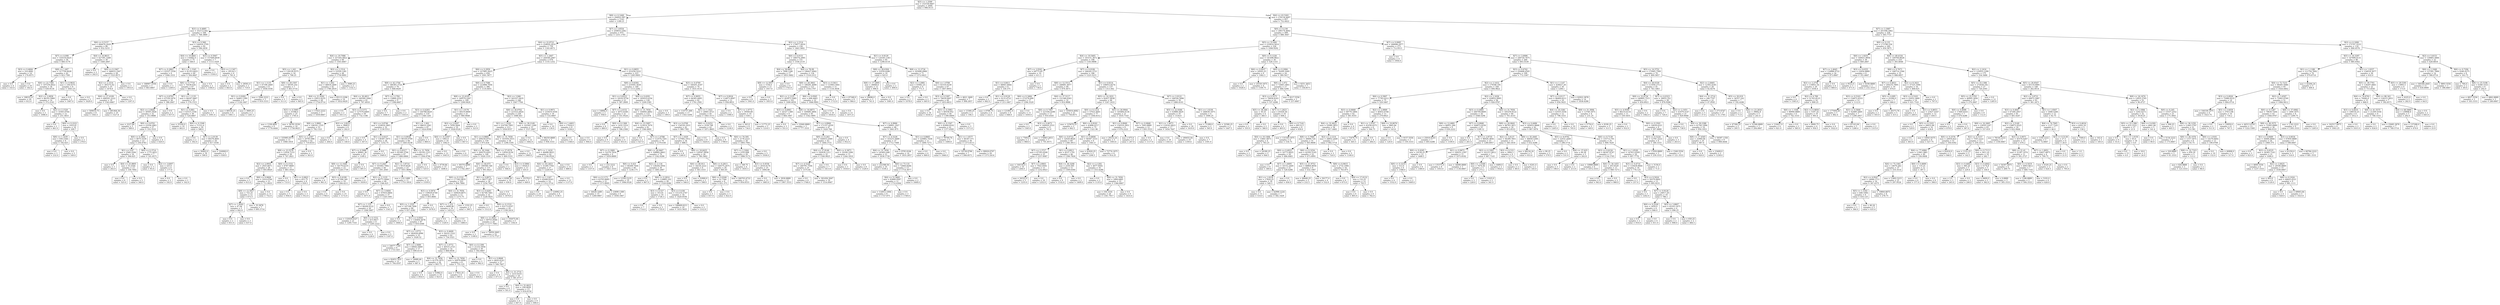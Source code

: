 digraph Tree {
node [shape=box] ;
0 [label="X[5] <= 1.2599\nmse = 332539.9467\nsamples = 2000\nvalue = 996.9115"] ;
1 [label="X[8] <= 4.1448\nmse = 294922.997\nsamples = 1143\nvalue = 1180.21"] ;
0 -> 1 [labeldistance=2.5, labelangle=45, headlabel="True"] ;
2 [label="X[3] <= 0.4885\nmse = 352112.642\nsamples = 168\nvalue = 768.3869"] ;
1 -> 2 ;
3 [label="X[6] <= 0.5157\nmse = 494476.2029\nsamples = 86\nvalue = 932.5233"] ;
2 -> 3 ;
4 [label="X[7] <= 4.008\nmse = 318318.6425\nsamples = 56\nvalue = 660.5179"] ;
3 -> 4 ;
5 [label="X[3] <= 0.4604\nmse = 310.4082\nsamples = 14\nvalue = 170.8571"] ;
4 -> 5 ;
6 [label="mse = 0.0\nsamples = 4\nvalue = 143.0"] ;
5 -> 6 ;
7 [label="mse = 0.0\nsamples = 10\nvalue = 182.0"] ;
5 -> 7 ;
8 [label="X[8] <= 1.407\nmse = 317758.0028\nsamples = 42\nvalue = 823.7381"] ;
4 -> 8 ;
9 [label="X[4] <= 22.7385\nmse = 197239.4922\nsamples = 34\nvalue = 630.9118"] ;
8 -> 9 ;
10 [label="mse = 188331.6\nsamples = 20\nvalue = 812.0"] ;
9 -> 10 ;
11 [label="X[2] <= 2.0858\nmse = 96193.5969\nsamples = 14\nvalue = 372.2143"] ;
9 -> 11 ;
12 [label="mse = 0.0\nsamples = 2\nvalue = 1096.0"] ;
11 -> 12 ;
13 [label="X[2] <= 2.1529\nmse = 10363.0764\nsamples = 12\nvalue = 251.5833"] ;
11 -> 13 ;
14 [label="mse = 0.0\nsamples = 2\nvalue = 461.0"] ;
13 -> 14 ;
15 [label="X[0] <= 0.2222\nmse = 1910.41\nsamples = 10\nvalue = 209.7"] ;
13 -> 15 ;
16 [label="X[8] <= 1.1439\nmse = 930.2344\nsamples = 8\nvalue = 192.625"] ;
15 -> 16 ;
17 [label="mse = 0.0\nsamples = 3\nvalue = 232.0"] ;
16 -> 17 ;
18 [label="mse = 0.0\nsamples = 5\nvalue = 169.0"] ;
16 -> 18 ;
19 [label="mse = 0.0\nsamples = 2\nvalue = 278.0"] ;
15 -> 19 ;
20 [label="X[1] <= 0.9835\nmse = 338.4375\nsamples = 8\nvalue = 1643.25"] ;
8 -> 20 ;
21 [label="mse = 0.0\nsamples = 3\nvalue = 1667.0"] ;
20 -> 21 ;
22 [label="mse = 0.0\nsamples = 5\nvalue = 1629.0"] ;
20 -> 22 ;
23 [label="X[4] <= 16.8615\nmse = 427391.3289\nsamples = 30\nvalue = 1440.2667"] ;
3 -> 23 ;
24 [label="mse = 0.0\nsamples = 2\nvalue = 242.0"] ;
23 -> 24 ;
25 [label="X[0] <= 0.1947\nmse = 348033.3367\nsamples = 28\nvalue = 1525.8571"] ;
23 -> 25 ;
26 [label="X[2] <= 2.1514\nmse = 365275.92\nsamples = 25\nvalue = 1474.6"] ;
25 -> 26 ;
27 [label="X[4] <= 27.4109\nmse = 490291.2222\nsamples = 18\nvalue = 1543.6667"] ;
26 -> 27 ;
28 [label="mse = 500616.75\nsamples = 8\nvalue = 1563.5"] ;
27 -> 28 ;
29 [label="mse = 481464.36\nsamples = 10\nvalue = 1527.8"] ;
27 -> 29 ;
30 [label="mse = 0.0\nsamples = 7\nvalue = 1297.0"] ;
26 -> 30 ;
31 [label="mse = 0.0\nsamples = 3\nvalue = 1953.0"] ;
25 -> 31 ;
32 [label="X[3] <= 0.568\nmse = 144916.3795\nsamples = 82\nvalue = 596.2439"] ;
2 -> 32 ;
33 [label="X[4] <= 19.8841\nmse = 116482.0\nsamples = 75\nvalue = 548.0"] ;
32 -> 33 ;
34 [label="X[7] <= 0.2863\nmse = 135527.5556\nsamples = 6\nvalue = 1046.3333"] ;
33 -> 34 ;
35 [label="mse = 188907.5556\nsamples = 3\nvalue = 843.6667"] ;
34 -> 35 ;
36 [label="mse = 0.0\nsamples = 3\nvalue = 1249.0"] ;
34 -> 36 ;
37 [label="X[1] <= 1.1545\nmse = 91353.6425\nsamples = 69\nvalue = 504.6667"] ;
33 -> 37 ;
38 [label="X[6] <= 0.7718\nmse = 74438.634\nsamples = 67\nvalue = 480.806"] ;
37 -> 38 ;
39 [label="X[7] <= 4.8761\nmse = 47530.5476\nsamples = 34\nvalue = 388.2647"] ;
38 -> 39 ;
40 [label="X[2] <= 2.0644\nmse = 30505.5928\nsamples = 32\nvalue = 353.9688"] ;
39 -> 40 ;
41 [label="mse = 2227.84\nsamples = 5\nvalue = 589.6"] ;
40 -> 41 ;
42 [label="X[0] <= 0.6701\nmse = 23556.2963\nsamples = 27\nvalue = 310.3333"] ;
40 -> 42 ;
43 [label="X[0] <= 0.1902\nmse = 8075.5539\nsamples = 23\nvalue = 256.4783"] ;
42 -> 43 ;
44 [label="X[1] <= 0.87\nmse = 2569.3594\nsamples = 16\nvalue = 306.625"] ;
43 -> 44 ;
45 [label="mse = 0.0\nsamples = 3\nvalue = 202.0"] ;
44 -> 45 ;
46 [label="X[4] <= 25.9805\nmse = 53.2544\nsamples = 13\nvalue = 330.7692"] ;
44 -> 46 ;
47 [label="mse = 0.0\nsamples = 8\nvalue = 325.0"] ;
46 -> 47 ;
48 [label="mse = 0.0\nsamples = 5\nvalue = 340.0"] ;
46 -> 48 ;
49 [label="X[0] <= 0.3714\nmse = 1775.2653\nsamples = 7\nvalue = 141.8571"] ;
43 -> 49 ;
50 [label="mse = 0.0\nsamples = 3\nvalue = 95.0"] ;
49 -> 50 ;
51 [label="X[2] <= 3.6497\nmse = 225.0\nsamples = 4\nvalue = 177.0"] ;
49 -> 51 ;
52 [label="mse = 0.0\nsamples = 2\nvalue = 192.0"] ;
51 -> 52 ;
53 [label="mse = 0.0\nsamples = 2\nvalue = 162.0"] ;
51 -> 53 ;
54 [label="mse = 0.0\nsamples = 4\nvalue = 620.0"] ;
42 -> 54 ;
55 [label="mse = 0.0\nsamples = 2\nvalue = 937.0"] ;
39 -> 55 ;
56 [label="X[1] <= 1.1135\nmse = 84247.9467\nsamples = 33\nvalue = 576.1515"] ;
38 -> 56 ;
57 [label="X[1] <= 0.883\nmse = 63515.1556\nsamples = 30\nvalue = 524.6667"] ;
56 -> 57 ;
58 [label="mse = 25350.0\nsamples = 10\nvalue = 402.0"] ;
57 -> 58 ;
59 [label="X[0] <= 0.1508\nmse = 71312.4\nsamples = 20\nvalue = 586.0"] ;
57 -> 59 ;
60 [label="mse = 0.0\nsamples = 2\nvalue = 302.0"] ;
59 -> 60 ;
61 [label="X[7] <= 2.0139\nmse = 69278.4691\nsamples = 18\nvalue = 617.5556"] ;
59 -> 61 ;
62 [label="mse = 30492.0\nsamples = 16\nvalue = 590.0"] ;
61 -> 62 ;
63 [label="mse = 324900.0\nsamples = 2\nvalue = 838.0"] ;
61 -> 63 ;
64 [label="mse = 0.0\nsamples = 3\nvalue = 1091.0"] ;
56 -> 64 ;
65 [label="mse = 0.0\nsamples = 2\nvalue = 1304.0"] ;
37 -> 65 ;
66 [label="X[3] <= 0.5947\nmse = 157448.6939\nsamples = 7\nvalue = 1113.1429"] ;
32 -> 66 ;
67 [label="mse = 0.0\nsamples = 3\nvalue = 1556.0"] ;
66 -> 67 ;
68 [label="X[2] <= 2.1347\nmse = 18124.5\nsamples = 4\nvalue = 781.0"] ;
66 -> 68 ;
69 [label="mse = 0.0\nsamples = 2\nvalue = 843.0"] ;
68 -> 69 ;
70 [label="mse = 28561.0\nsamples = 2\nvalue = 719.0"] ;
68 -> 70 ;
71 [label="X[7] <= 3.8554\nmse = 250810.3382\nsamples = 975\nvalue = 1251.1703"] ;
1 -> 71 ;
72 [label="X[4] <= 22.8722\nmse = 254620.2414\nsamples = 739\nvalue = 1183.4073"] ;
71 -> 72 ;
73 [label="X[4] <= 19.7086\nmse = 257202.6822\nsamples = 60\nvalue = 1503.4667"] ;
72 -> 73 ;
74 [label="X[5] <= 1.243\nmse = 139126.9375\nsamples = 16\nvalue = 798.25"] ;
73 -> 74 ;
75 [label="X[1] <= 1.1135\nmse = 47196.2469\nsamples = 9\nvalue = 1058.5556"] ;
74 -> 75 ;
76 [label="X[1] <= 0.9282\nmse = 54465.1389\nsamples = 6\nvalue = 1128.1667"] ;
75 -> 76 ;
77 [label="mse = 66534.25\nsamples = 4\nvalue = 1061.5"] ;
76 -> 77 ;
78 [label="mse = 3660.25\nsamples = 2\nvalue = 1261.5"] ;
76 -> 78 ;
79 [label="mse = 3584.2222\nsamples = 3\nvalue = 919.3333"] ;
75 -> 79 ;
80 [label="X[8] <= 29.1507\nmse = 58195.102\nsamples = 7\nvalue = 463.5714"] ;
74 -> 80 ;
81 [label="mse = 0.0\nsamples = 5\nvalue = 311.0"] ;
80 -> 81 ;
82 [label="mse = 0.0\nsamples = 2\nvalue = 845.0"] ;
80 -> 82 ;
83 [label="X[2] <= 2.1514\nmse = 53529.1281\nsamples = 44\nvalue = 1759.9091"] ;
73 -> 83 ;
84 [label="X[1] <= 1.002\nmse = 46818.2409\nsamples = 42\nvalue = 1780.2619"] ;
83 -> 84 ;
85 [label="X[4] <= 21.0592\nmse = 25612.9235\nsamples = 28\nvalue = 1754.0714"] ;
84 -> 85 ;
86 [label="X[3] <= 0.5985\nmse = 25398.0\nsamples = 25\nvalue = 1765.4"] ;
85 -> 86 ;
87 [label="mse = 1338.4691\nsamples = 9\nvalue = 1778.4444"] ;
86 -> 87 ;
88 [label="mse = 38781.9336\nsamples = 16\nvalue = 1758.0625"] ;
86 -> 88 ;
89 [label="mse = 17422.2222\nsamples = 3\nvalue = 1659.6667"] ;
85 -> 89 ;
90 [label="mse = 85113.2296\nsamples = 14\nvalue = 1832.6429"] ;
84 -> 90 ;
91 [label="mse = 3080.25\nsamples = 2\nvalue = 1332.5"] ;
83 -> 91 ;
92 [label="X[5] <= 1.2467\nmse = 244540.2067\nsamples = 679\nvalue = 1155.1252"] ;
72 -> 92 ;
93 [label="X[6] <= 0.2959\nmse = 227985.5625\nsamples = 456\nvalue = 1091.5877"] ;
92 -> 93 ;
94 [label="X[8] <= 42.1704\nmse = 186365.3724\nsamples = 70\nvalue = 848.6429"] ;
93 -> 94 ;
95 [label="X[4] <= 30.4811\nmse = 160300.1844\nsamples = 61\nvalue = 767.4918"] ;
94 -> 95 ;
96 [label="mse = 0.0\nsamples = 2\nvalue = 1811.0"] ;
95 -> 96 ;
97 [label="X[3] <= 0.5372\nmse = 127570.6469\nsamples = 59\nvalue = 732.1186"] ;
95 -> 97 ;
98 [label="X[8] <= 5.9882\nmse = 106161.1335\nsamples = 53\nvalue = 792.1321"] ;
97 -> 98 ;
99 [label="mse = 335985.0579\nsamples = 11\nvalue = 1068.1818"] ;
98 -> 99 ;
100 [label="X[5] <= 1.2307\nmse = 20783.996\nsamples = 42\nvalue = 719.8333"] ;
98 -> 100 ;
101 [label="X[8] <= 23.5578\nmse = 11834.7153\nsamples = 39\nvalue = 747.2821"] ;
100 -> 101 ;
102 [label="X[2] <= 2.0955\nmse = 2925.6671\nsamples = 28\nvalue = 693.8929"] ;
101 -> 102 ;
103 [label="mse = 0.0\nsamples = 5\nvalue = 615.0"] ;
102 -> 103 ;
104 [label="X[6] <= 0.0604\nmse = 1914.4764\nsamples = 23\nvalue = 711.0435"] ;
102 -> 104 ;
105 [label="X[8] <= 12.5057\nmse = 722.25\nsamples = 12\nvalue = 673.5"] ;
104 -> 105 ;
106 [label="X[7] <= 1.8502\nmse = 47.04\nsamples = 5\nvalue = 642.6"] ;
105 -> 106 ;
107 [label="mse = 0.0\nsamples = 2\nvalue = 651.0"] ;
106 -> 107 ;
108 [label="mse = 0.0\nsamples = 3\nvalue = 637.0"] ;
106 -> 108 ;
109 [label="mse = 35.3878\nsamples = 7\nvalue = 695.5714"] ;
105 -> 109 ;
110 [label="mse = 0.0\nsamples = 11\nvalue = 752.0"] ;
104 -> 110 ;
111 [label="X[0] <= 0.1532\nmse = 8787.9669\nsamples = 11\nvalue = 883.1818"] ;
101 -> 111 ;
112 [label="mse = 0.0\nsamples = 3\nvalue = 733.0"] ;
111 -> 112 ;
113 [label="X[1] <= 0.8821\nmse = 453.75\nsamples = 8\nvalue = 939.5"] ;
111 -> 113 ;
114 [label="mse = 0.0\nsamples = 5\nvalue = 956.0"] ;
113 -> 114 ;
115 [label="mse = 0.0\nsamples = 3\nvalue = 912.0"] ;
113 -> 115 ;
116 [label="mse = 0.0\nsamples = 3\nvalue = 363.0"] ;
100 -> 116 ;
117 [label="X[2] <= 2.8223\nmse = 3848.0\nsamples = 6\nvalue = 202.0"] ;
97 -> 117 ;
118 [label="mse = 8.0\nsamples = 3\nvalue = 264.0"] ;
117 -> 118 ;
119 [label="mse = 0.0\nsamples = 3\nvalue = 140.0"] ;
117 -> 119 ;
120 [label="X[7] <= 3.1782\nmse = 15868.2222\nsamples = 9\nvalue = 1398.6667"] ;
94 -> 120 ;
121 [label="mse = 0.0\nsamples = 7\nvalue = 1466.0"] ;
120 -> 121 ;
122 [label="mse = 0.0\nsamples = 2\nvalue = 1163.0"] ;
120 -> 122 ;
123 [label="X[6] <= 0.7586\nmse = 222888.7056\nsamples = 386\nvalue = 1135.6451"] ;
93 -> 123 ;
124 [label="X[8] <= 23.4105\nmse = 149570.2267\nsamples = 140\nvalue = 1290.0429"] ;
123 -> 124 ;
125 [label="X[3] <= 0.4283\nmse = 144788.0429\nsamples = 119\nvalue = 1348.1261"] ;
124 -> 125 ;
126 [label="X[1] <= 0.8746\nmse = 210818.1865\nsamples = 32\nvalue = 1139.5312"] ;
125 -> 126 ;
127 [label="mse = 0.0\nsamples = 4\nvalue = 347.0"] ;
126 -> 127 ;
128 [label="X[1] <= 0.9327\nmse = 138387.1875\nsamples = 28\nvalue = 1252.75"] ;
126 -> 128 ;
129 [label="X[7] <= 0.5986\nmse = 89841.36\nsamples = 25\nvalue = 1169.2"] ;
128 -> 129 ;
130 [label="X[8] <= 13.1649\nmse = 54179.6219\nsamples = 23\nvalue = 1228.1739"] ;
129 -> 130 ;
131 [label="mse = 0.0\nsamples = 4\nvalue = 961.0"] ;
130 -> 131 ;
132 [label="X[3] <= 0.4199\nmse = 47394.349\nsamples = 19\nvalue = 1284.4211"] ;
130 -> 132 ;
133 [label="mse = 0.0\nsamples = 4\nvalue = 1706.0"] ;
132 -> 133 ;
134 [label="mse = 0.0\nsamples = 15\nvalue = 1172.0"] ;
132 -> 134 ;
135 [label="mse = 0.0\nsamples = 2\nvalue = 491.0"] ;
129 -> 135 ;
136 [label="mse = 0.0\nsamples = 3\nvalue = 1949.0"] ;
128 -> 136 ;
137 [label="X[1] <= 1.002\nmse = 98610.1041\nsamples = 87\nvalue = 1424.8506"] ;
125 -> 137 ;
138 [label="X[1] <= 0.8936\nmse = 90330.0709\nsamples = 84\nvalue = 1445.0238"] ;
137 -> 138 ;
139 [label="X[1] <= 0.8317\nmse = 85349.3794\nsamples = 67\nvalue = 1480.6866"] ;
138 -> 139 ;
140 [label="X[7] <= 0.2447\nmse = 101662.7082\nsamples = 44\nvalue = 1391.2045"] ;
139 -> 140 ;
141 [label="mse = 0.0\nsamples = 4\nvalue = 1839.0"] ;
140 -> 141 ;
142 [label="X[2] <= 2.1235\nmse = 89771.6944\nsamples = 40\nvalue = 1346.425"] ;
140 -> 142 ;
143 [label="mse = 0.0\nsamples = 3\nvalue = 1671.0"] ;
142 -> 143 ;
144 [label="X[7] <= 3.0404\nmse = 87816.0964\nsamples = 37\nvalue = 1320.1081"] ;
142 -> 144 ;
145 [label="X[7] <= 1.155\nmse = 94264.9122\nsamples = 30\nvalue = 1268.5667"] ;
144 -> 145 ;
146 [label="mse = 132029.6327\nsamples = 21\nvalue = 1295.7143"] ;
145 -> 146 ;
147 [label="X[0] <= 0.1532\nmse = 415.0617\nsamples = 9\nvalue = 1205.2222"] ;
145 -> 147 ;
148 [label="mse = 0.0\nsamples = 4\nvalue = 1228.0"] ;
147 -> 148 ;
149 [label="mse = 0.0\nsamples = 5\nvalue = 1187.0"] ;
147 -> 149 ;
150 [label="mse = 0.0\nsamples = 7\nvalue = 1541.0"] ;
144 -> 150 ;
151 [label="X[2] <= 3.8714\nmse = 9519.8526\nsamples = 23\nvalue = 1651.8696"] ;
139 -> 151 ;
152 [label="mse = 232.1488\nsamples = 11\nvalue = 1753.1818"] ;
151 -> 152 ;
153 [label="mse = 0.0\nsamples = 12\nvalue = 1559.0"] ;
151 -> 153 ;
154 [label="X[4] <= 31.7656\nmse = 85192.1315\nsamples = 17\nvalue = 1304.4706"] ;
138 -> 154 ;
155 [label="mse = 0.0\nsamples = 2\nvalue = 525.0"] ;
154 -> 155 ;
156 [label="mse = 4739.84\nsamples = 15\nvalue = 1408.4"] ;
154 -> 156 ;
157 [label="mse = 0.0\nsamples = 3\nvalue = 860.0"] ;
137 -> 157 ;
158 [label="X[1] <= 1.0176\nmse = 49219.9909\nsamples = 21\nvalue = 960.9048"] ;
124 -> 158 ;
159 [label="X[2] <= 2.4297\nmse = 7058.2604\nsamples = 19\nvalue = 1028.0526"] ;
158 -> 159 ;
160 [label="X[4] <= 31.6307\nmse = 1083.0\nsamples = 16\nvalue = 1062.0"] ;
159 -> 160 ;
161 [label="mse = 0.0\nsamples = 12\nvalue = 1043.0"] ;
160 -> 161 ;
162 [label="mse = 0.0\nsamples = 4\nvalue = 1119.0"] ;
160 -> 162 ;
163 [label="mse = 0.0\nsamples = 3\nvalue = 847.0"] ;
159 -> 163 ;
164 [label="mse = 0.0\nsamples = 2\nvalue = 323.0"] ;
158 -> 164 ;
165 [label="X[2] <= 3.946\nmse = 243327.0435\nsamples = 246\nvalue = 1047.7764"] ;
123 -> 165 ;
166 [label="X[8] <= 30.9762\nmse = 223323.4924\nsamples = 228\nvalue = 1088.443"] ;
165 -> 166 ;
167 [label="X[1] <= 1.1034\nmse = 216749.7993\nsamples = 213\nvalue = 1056.8357"] ;
166 -> 167 ;
168 [label="X[1] <= 0.9885\nmse = 209230.9752\nsamples = 159\nvalue = 975.434"] ;
167 -> 168 ;
169 [label="X[4] <= 30.1044\nmse = 200270.4201\nsamples = 144\nvalue = 1028.1319"] ;
168 -> 169 ;
170 [label="mse = 49374.4898\nsamples = 7\nvalue = 1742.2857"] ;
169 -> 170 ;
171 [label="X[4] <= 64.875\nmse = 180589.748\nsamples = 137\nvalue = 991.6423"] ;
169 -> 171 ;
172 [label="X[0] <= 0.1532\nmse = 177362.9835\nsamples = 103\nvalue = 904.7864"] ;
171 -> 172 ;
173 [label="X[3] <= 0.5874\nmse = 159029.6749\nsamples = 91\nvalue = 855.8681"] ;
172 -> 173 ;
174 [label="X[5] <= 1.1555\nmse = 147148.7406\nsamples = 89\nvalue = 837.4382"] ;
173 -> 174 ;
175 [label="mse = 0.0\nsamples = 2\nvalue = 1664.0"] ;
174 -> 175 ;
176 [label="X[1] <= 0.8501\nmse = 134464.5678\nsamples = 87\nvalue = 818.4368"] ;
174 -> 176 ;
177 [label="X[7] <= 1.0772\nmse = 282628.0096\nsamples = 25\nvalue = 1026.52"] ;
176 -> 177 ;
178 [label="mse = 24677.7344\nsamples = 8\nvalue = 1721.625"] ;
177 -> 178 ;
179 [label="X[7] <= 2.5689\nmse = 69642.0069\nsamples = 17\nvalue = 699.4118"] ;
177 -> 179 ;
180 [label="mse = 92453.7431\nsamples = 12\nvalue = 704.4167"] ;
179 -> 180 ;
181 [label="mse = 14689.44\nsamples = 5\nvalue = 687.4"] ;
179 -> 181 ;
182 [label="X[3] <= 0.4609\nmse = 50222.1522\nsamples = 62\nvalue = 734.5323"] ;
176 -> 182 ;
183 [label="X[7] <= 1.0772\nmse = 40533.2725\nsamples = 32\nvalue = 868.0938"] ;
182 -> 183 ;
184 [label="X[4] <= 31.7656\nmse = 41379.1875\nsamples = 24\nvalue = 905.75"] ;
183 -> 184 ;
185 [label="mse = 0.0\nsamples = 6\nvalue = 854.0"] ;
184 -> 185 ;
186 [label="mse = 53982.0\nsamples = 18\nvalue = 923.0"] ;
184 -> 186 ;
187 [label="X[4] <= 31.7656\nmse = 20979.6094\nsamples = 8\nvalue = 755.125"] ;
183 -> 187 ;
188 [label="mse = 17822.25\nsamples = 6\nvalue = 805.5"] ;
187 -> 188 ;
189 [label="mse = 0.0\nsamples = 2\nvalue = 604.0"] ;
187 -> 189 ;
190 [label="X[0] <= 0.1399\nmse = 21232.5956\nsamples = 30\nvalue = 592.0667"] ;
182 -> 190 ;
191 [label="mse = 0.0\nsamples = 3\nvalue = 982.0"] ;
190 -> 191 ;
192 [label="X[1] <= 0.8848\nmse = 4820.4143\nsamples = 27\nvalue = 548.7407"] ;
190 -> 192 ;
193 [label="mse = 0.0\nsamples = 8\nvalue = 471.0"] ;
192 -> 193 ;
194 [label="X[4] <= 31.2714\nmse = 3233.9335\nsamples = 19\nvalue = 581.4737"] ;
192 -> 194 ;
195 [label="mse = 0.0\nsamples = 6\nvalue = 501.0"] ;
194 -> 195 ;
196 [label="X[4] <= 32.4623\nmse = 358.0828\nsamples = 13\nvalue = 618.6154"] ;
194 -> 196 ;
197 [label="mse = 0.0\nsamples = 4\nvalue = 647.0"] ;
196 -> 197 ;
198 [label="mse = 0.0\nsamples = 9\nvalue = 606.0"] ;
196 -> 198 ;
199 [label="mse = 0.0\nsamples = 2\nvalue = 1676.0"] ;
173 -> 199 ;
200 [label="X[4] <= 31.7656\nmse = 160629.6875\nsamples = 12\nvalue = 1275.75"] ;
172 -> 200 ;
201 [label="X[7] <= 1.251\nmse = 4408.96\nsamples = 10\nvalue = 1452.8"] ;
200 -> 201 ;
202 [label="mse = 0.0\nsamples = 2\nvalue = 1320.0"] ;
201 -> 202 ;
203 [label="mse = 0.0\nsamples = 8\nvalue = 1486.0"] ;
201 -> 203 ;
204 [label="mse = 1332.25\nsamples = 2\nvalue = 390.5"] ;
200 -> 204 ;
205 [label="X[1] <= 0.8972\nmse = 98277.827\nsamples = 34\nvalue = 1254.7647"] ;
171 -> 205 ;
206 [label="X[3] <= 0.4283\nmse = 92748.7461\nsamples = 32\nvalue = 1228.5625"] ;
205 -> 206 ;
207 [label="mse = 0.0\nsamples = 3\nvalue = 1512.0"] ;
206 -> 207 ;
208 [label="X[0] <= 0.1532\nmse = 93173.0107\nsamples = 29\nvalue = 1199.2414"] ;
206 -> 208 ;
209 [label="X[8] <= 11.0043\nmse = 69753.9566\nsamples = 24\nvalue = 1177.7083"] ;
208 -> 209 ;
210 [label="mse = 0.0\nsamples = 2\nvalue = 1199.0"] ;
209 -> 210 ;
211 [label="mse = 76050.2665\nsamples = 22\nvalue = 1175.7727"] ;
209 -> 211 ;
212 [label="mse = 192675.84\nsamples = 5\nvalue = 1302.6"] ;
208 -> 212 ;
213 [label="mse = 0.0\nsamples = 2\nvalue = 1674.0"] ;
205 -> 213 ;
214 [label="X[4] <= 27.0576\nmse = 12656.9156\nsamples = 15\nvalue = 469.5333"] ;
168 -> 214 ;
215 [label="mse = 0.0\nsamples = 2\nvalue = 564.0"] ;
214 -> 215 ;
216 [label="X[3] <= 0.5984\nmse = 13020.0\nsamples = 13\nvalue = 455.0"] ;
214 -> 216 ;
217 [label="mse = 6298.56\nsamples = 10\nvalue = 456.8"] ;
216 -> 217 ;
218 [label="mse = 35378.0\nsamples = 3\nvalue = 449.0"] ;
216 -> 218 ;
219 [label="X[4] <= 31.7656\nmse = 161930.1015\nsamples = 54\nvalue = 1296.5185"] ;
167 -> 219 ;
220 [label="mse = 0.0\nsamples = 12\nvalue = 1960.0"] ;
219 -> 220 ;
221 [label="X[7] <= 1.1418\nmse = 46486.9025\nsamples = 42\nvalue = 1106.9524"] ;
219 -> 221 ;
222 [label="X[4] <= 83.2653\nmse = 31260.7764\nsamples = 27\nvalue = 1228.037"] ;
221 -> 222 ;
223 [label="X[1] <= 1.1247\nmse = 45446.8163\nsamples = 14\nvalue = 1312.5714"] ;
222 -> 223 ;
224 [label="mse = 0.0\nsamples = 10\nvalue = 1375.0"] ;
223 -> 224 ;
225 [label="mse = 124962.25\nsamples = 4\nvalue = 1156.5"] ;
223 -> 225 ;
226 [label="mse = 0.0\nsamples = 13\nvalue = 1137.0"] ;
222 -> 226 ;
227 [label="mse = 0.0\nsamples = 15\nvalue = 889.0"] ;
221 -> 227 ;
228 [label="X[8] <= 39.2149\nmse = 101041.1289\nsamples = 15\nvalue = 1537.2667"] ;
166 -> 228 ;
229 [label="mse = 0.0\nsamples = 12\nvalue = 1682.0"] ;
228 -> 229 ;
230 [label="mse = 86250.8889\nsamples = 3\nvalue = 958.3333"] ;
228 -> 230 ;
231 [label="X[1] <= 0.9971\nmse = 210419.5556\nsamples = 18\nvalue = 532.6667"] ;
165 -> 231 ;
232 [label="mse = 0.0\nsamples = 10\nvalue = 130.0"] ;
231 -> 232 ;
233 [label="X[6] <= 1.4403\nmse = 17424.0\nsamples = 8\nvalue = 1036.0"] ;
231 -> 233 ;
234 [label="mse = 0.0\nsamples = 4\nvalue = 1168.0"] ;
233 -> 234 ;
235 [label="mse = 0.0\nsamples = 4\nvalue = 904.0"] ;
233 -> 235 ;
236 [label="X[1] <= 0.8855\nmse = 253256.5222\nsamples = 223\nvalue = 1285.0493"] ;
92 -> 236 ;
237 [label="X[8] <= 9.8392\nmse = 210505.3439\nsamples = 149\nvalue = 1113.2282"] ;
236 -> 237 ;
238 [label="X[1] <= 0.8253\nmse = 18102.9754\nsamples = 23\nvalue = 587.2609"] ;
237 -> 238 ;
239 [label="mse = 14884.0\nsamples = 2\nvalue = 958.0"] ;
238 -> 239 ;
240 [label="X[7] <= 2.4152\nmse = 4072.6168\nsamples = 21\nvalue = 551.9524"] ;
238 -> 240 ;
241 [label="mse = 0.0\nsamples = 8\nvalue = 480.0"] ;
240 -> 241 ;
242 [label="X[0] <= 0.1368\nmse = 1432.3314\nsamples = 13\nvalue = 596.2308"] ;
240 -> 242 ;
243 [label="mse = 0.0\nsamples = 9\nvalue = 571.0"] ;
242 -> 243 ;
244 [label="mse = 0.0\nsamples = 4\nvalue = 653.0"] ;
242 -> 244 ;
245 [label="X[0] <= 0.4291\nmse = 185910.4354\nsamples = 126\nvalue = 1209.2381"] ;
237 -> 245 ;
246 [label="X[4] <= 31.7656\nmse = 164945.4892\nsamples = 123\nvalue = 1233.878"] ;
245 -> 246 ;
247 [label="X[4] <= 23.5997\nmse = 123414.7676\nsamples = 81\nvalue = 1360.4691"] ;
246 -> 247 ;
248 [label="mse = 0.0\nsamples = 2\nvalue = 627.0"] ;
247 -> 248 ;
249 [label="X[7] <= 1.6786\nmse = 112574.7201\nsamples = 79\nvalue = 1379.038"] ;
247 -> 249 ;
250 [label="X[7] <= 0.1869\nmse = 52276.7654\nsamples = 9\nvalue = 1659.8889"] ;
249 -> 250 ;
251 [label="mse = 0.0\nsamples = 3\nvalue = 1337.0"] ;
250 -> 251 ;
252 [label="mse = 222.2222\nsamples = 6\nvalue = 1821.3333"] ;
250 -> 252 ;
253 [label="X[8] <= 28.9467\nmse = 108882.0663\nsamples = 70\nvalue = 1342.9286"] ;
249 -> 253 ;
254 [label="X[6] <= 0.431\nmse = 60268.7444\nsamples = 40\nvalue = 1236.175"] ;
253 -> 254 ;
255 [label="X[6] <= 0.1173\nmse = 63703.8685\nsamples = 21\nvalue = 1373.8095"] ;
254 -> 255 ;
256 [label="mse = 34428.3289\nsamples = 15\nvalue = 1260.0667"] ;
255 -> 256 ;
257 [label="mse = 23690.1389\nsamples = 6\nvalue = 1658.1667"] ;
255 -> 257 ;
258 [label="mse = 12393.5235\nsamples = 19\nvalue = 1084.0526"] ;
254 -> 258 ;
259 [label="X[2] <= 2.134\nmse = 138244.5956\nsamples = 30\nvalue = 1485.2667"] ;
253 -> 259 ;
260 [label="mse = 0.0\nsamples = 2\nvalue = 867.0"] ;
259 -> 260 ;
261 [label="X[6] <= 0.2814\nmse = 118865.102\nsamples = 28\nvalue = 1529.4286"] ;
259 -> 261 ;
262 [label="X[3] <= 0.527\nmse = 353.01\nsamples = 10\nvalue = 1726.3"] ;
261 -> 262 ;
263 [label="mse = 0.0\nsamples = 7\nvalue = 1714.0"] ;
262 -> 263 ;
264 [label="mse = 0.0\nsamples = 3\nvalue = 1755.0"] ;
262 -> 264 ;
265 [label="X[3] <= 0.438\nmse = 151210.2747\nsamples = 18\nvalue = 1420.0556"] ;
261 -> 265 ;
266 [label="mse = 168469.6211\nsamples = 16\nvalue = 1433.5625"] ;
265 -> 266 ;
267 [label="mse = 0.0\nsamples = 2\nvalue = 1312.0"] ;
265 -> 267 ;
268 [label="X[3] <= 0.4769\nmse = 154530.1933\nsamples = 42\nvalue = 989.7381"] ;
246 -> 268 ;
269 [label="X[7] <= 1.1029\nmse = 137082.1912\nsamples = 34\nvalue = 888.5"] ;
268 -> 269 ;
270 [label="mse = 0.0\nsamples = 8\nvalue = 1240.0"] ;
269 -> 270 ;
271 [label="X[8] <= 18.6425\nmse = 129547.9956\nsamples = 26\nvalue = 780.3462"] ;
269 -> 271 ;
272 [label="X[4] <= 46.913\nmse = 18234.2222\nsamples = 6\nvalue = 563.3333"] ;
271 -> 272 ;
273 [label="mse = 0.0\nsamples = 4\nvalue = 546.0"] ;
272 -> 273 ;
274 [label="mse = 52900.0\nsamples = 2\nvalue = 598.0"] ;
272 -> 274 ;
275 [label="X[6] <= 0.2813\nmse = 144575.2475\nsamples = 20\nvalue = 845.45"] ;
271 -> 275 ;
276 [label="X[6] <= 0.0246\nmse = 52.7344\nsamples = 8\nvalue = 831.375"] ;
275 -> 276 ;
277 [label="mse = 0.0\nsamples = 5\nvalue = 837.0"] ;
276 -> 277 ;
278 [label="mse = 0.0\nsamples = 3\nvalue = 822.0"] ;
276 -> 278 ;
279 [label="mse = 240703.4722\nsamples = 12\nvalue = 854.8333"] ;
275 -> 279 ;
280 [label="mse = 0.0\nsamples = 8\nvalue = 1420.0"] ;
268 -> 280 ;
281 [label="mse = 0.0\nsamples = 3\nvalue = 199.0"] ;
245 -> 281 ;
282 [label="X[3] <= 0.4769\nmse = 160201.4187\nsamples = 74\nvalue = 1631.0135"] ;
236 -> 282 ;
283 [label="X[7] <= 0.9055\nmse = 64365.4495\nsamples = 62\nvalue = 1761.2581"] ;
282 -> 283 ;
284 [label="mse = 114737.308\nsamples = 17\nvalue = 1543.5294"] ;
283 -> 284 ;
285 [label="X[1] <= 1.1421\nmse = 20661.6721\nsamples = 45\nvalue = 1843.5111"] ;
283 -> 285 ;
286 [label="X[6] <= 0.0252\nmse = 3539.748\nsamples = 43\nvalue = 1871.8605"] ;
285 -> 286 ;
287 [label="mse = 0.0\nsamples = 9\nvalue = 1789.0"] ;
286 -> 287 ;
288 [label="X[4] <= 74.595\nmse = 2178.2223\nsamples = 34\nvalue = 1893.7941"] ;
286 -> 288 ;
289 [label="X[7] <= 2.3264\nmse = 2193.698\nsamples = 29\nvalue = 1886.5172"] ;
288 -> 289 ;
290 [label="mse = 168.75\nsamples = 4\nvalue = 1835.5"] ;
289 -> 290 ;
291 [label="X[3] <= 0.4556\nmse = 2034.6176\nsamples = 25\nvalue = 1894.68"] ;
289 -> 291 ;
292 [label="mse = 0.0\nsamples = 13\nvalue = 1883.0"] ;
291 -> 292 ;
293 [label="mse = 3930.8889\nsamples = 12\nvalue = 1907.3333"] ;
291 -> 293 ;
294 [label="mse = 0.0\nsamples = 5\nvalue = 1936.0"] ;
288 -> 294 ;
295 [label="mse = 0.0\nsamples = 2\nvalue = 1234.0"] ;
285 -> 295 ;
296 [label="X[7] <= 0.0024\nmse = 114873.4097\nsamples = 12\nvalue = 958.0833"] ;
282 -> 296 ;
297 [label="mse = 0.0\nsamples = 2\nvalue = 1598.0"] ;
296 -> 297 ;
298 [label="X[7] <= 1.0772\nmse = 39569.69\nsamples = 10\nvalue = 830.1"] ;
296 -> 298 ;
299 [label="mse = 343.0\nsamples = 8\nvalue = 734.0"] ;
298 -> 299 ;
300 [label="mse = 11772.25\nsamples = 2\nvalue = 1214.5"] ;
298 -> 300 ;
301 [label="X[2] <= 2.1514\nmse = 179477.0016\nsamples = 236\nvalue = 1463.3602"] ;
71 -> 301 ;
302 [label="X[6] <= 0.0151\nmse = 186574.2995\nsamples = 151\nvalue = 1556.2119"] ;
301 -> 302 ;
303 [label="X[4] <= 58.6851\nmse = 7908.1246\nsamples = 17\nvalue = 1855.5882"] ;
302 -> 303 ;
304 [label="X[8] <= 12.5057\nmse = 1536.0\nsamples = 11\nvalue = 1917.0"] ;
303 -> 304 ;
305 [label="mse = 0.0\nsamples = 8\nvalue = 1941.0"] ;
304 -> 305 ;
306 [label="mse = 0.0\nsamples = 3\nvalue = 1853.0"] ;
304 -> 306 ;
307 [label="mse = 0.0\nsamples = 6\nvalue = 1743.0"] ;
303 -> 307 ;
308 [label="X[4] <= 78.99\nmse = 196427.8942\nsamples = 134\nvalue = 1518.2313"] ;
302 -> 308 ;
309 [label="X[8] <= 28.3663\nmse = 186281.4099\nsamples = 123\nvalue = 1554.1707"] ;
308 -> 309 ;
310 [label="X[2] <= 2.1235\nmse = 203973.5085\nsamples = 101\nvalue = 1490.4059"] ;
309 -> 310 ;
311 [label="X[3] <= 0.6983\nmse = 24327.1389\nsamples = 6\nvalue = 664.1667"] ;
310 -> 311 ;
312 [label="mse = 0.0\nsamples = 3\nvalue = 551.0"] ;
311 -> 312 ;
313 [label="mse = 23040.8889\nsamples = 3\nvalue = 777.3333"] ;
311 -> 313 ;
314 [label="X[8] <= 16.6873\nmse = 169480.3894\nsamples = 95\nvalue = 1542.5895"] ;
310 -> 314 ;
315 [label="X[7] <= 4.8966\nmse = 171337.4559\nsamples = 47\nvalue = 1420.766"] ;
314 -> 315 ;
316 [label="X[0] <= 0.263\nmse = 164933.2569\nsamples = 43\nvalue = 1464.3721"] ;
315 -> 316 ;
317 [label="X[4] <= 37.8146\nmse = 192639.1211\nsamples = 32\nvalue = 1540.0625"] ;
316 -> 317 ;
318 [label="X[7] <= 4.5228\nmse = 240791.7504\nsamples = 25\nvalue = 1575.64"] ;
317 -> 318 ;
319 [label="mse = 0.0\nsamples = 6\nvalue = 1768.0"] ;
318 -> 319 ;
320 [label="mse = 301456.3047\nsamples = 19\nvalue = 1514.8947"] ;
318 -> 320 ;
321 [label="mse = 0.0\nsamples = 7\nvalue = 1413.0"] ;
317 -> 321 ;
322 [label="X[0] <= 0.3873\nmse = 19184.3306\nsamples = 11\nvalue = 1244.1818"] ;
316 -> 322 ;
323 [label="mse = 0.0\nsamples = 3\nvalue = 1018.0"] ;
322 -> 323 ;
324 [label="mse = 0.0\nsamples = 8\nvalue = 1329.0"] ;
322 -> 324 ;
325 [label="mse = 0.0\nsamples = 4\nvalue = 952.0"] ;
315 -> 325 ;
326 [label="X[7] <= 4.8966\nmse = 138901.1927\nsamples = 48\nvalue = 1661.875"] ;
314 -> 326 ;
327 [label="X[7] <= 4.5228\nmse = 103231.0489\nsamples = 37\nvalue = 1712.7568"] ;
326 -> 327 ;
328 [label="X[4] <= 31.7656\nmse = 145403.448\nsamples = 23\nvalue = 1638.1739"] ;
327 -> 328 ;
329 [label="mse = 222398.56\nsamples = 10\nvalue = 1539.2"] ;
328 -> 329 ;
330 [label="X[4] <= 73.131\nmse = 72844.8284\nsamples = 13\nvalue = 1714.3077"] ;
328 -> 330 ;
331 [label="X[4] <= 51.0683\nmse = 83660.9587\nsamples = 11\nvalue = 1733.6364"] ;
330 -> 331 ;
332 [label="mse = 114912.1094\nsamples = 8\nvalue = 1727.875"] ;
331 -> 332 ;
333 [label="mse = 0.0\nsamples = 3\nvalue = 1749.0"] ;
331 -> 333 ;
334 [label="mse = 0.0\nsamples = 2\nvalue = 1608.0"] ;
330 -> 334 ;
335 [label="mse = 9795.9184\nsamples = 14\nvalue = 1835.2857"] ;
327 -> 335 ;
336 [label="X[1] <= 0.8665\nmse = 220882.7438\nsamples = 11\nvalue = 1490.7273"] ;
326 -> 336 ;
337 [label="mse = 0.0\nsamples = 4\nvalue = 869.0"] ;
336 -> 337 ;
338 [label="mse = 0.0\nsamples = 7\nvalue = 1846.0"] ;
336 -> 338 ;
339 [label="X[6] <= 0.0565\nmse = 696.4463\nsamples = 22\nvalue = 1846.9091"] ;
309 -> 339 ;
340 [label="mse = 0.0\nsamples = 10\nvalue = 1818.0"] ;
339 -> 340 ;
341 [label="mse = 0.0\nsamples = 12\nvalue = 1871.0"] ;
339 -> 341 ;
342 [label="X[3] <= 0.5611\nmse = 133943.5041\nsamples = 11\nvalue = 1116.3636"] ;
308 -> 342 ;
343 [label="mse = 0.0\nsamples = 2\nvalue = 1712.0"] ;
342 -> 343 ;
344 [label="mse = 67348.0\nsamples = 9\nvalue = 984.0"] ;
342 -> 344 ;
345 [label="X[1] <= 0.9129\nmse = 124345.1363\nsamples = 85\nvalue = 1298.4118"] ;
301 -> 345 ;
346 [label="X[8] <= 28.6304\nmse = 53259.4286\nsamples = 14\nvalue = 925.0"] ;
345 -> 346 ;
347 [label="X[8] <= 17.2895\nmse = 26849.0\nsamples = 12\nvalue = 996.0"] ;
346 -> 347 ;
348 [label="mse = 20696.0\nsamples = 3\nvalue = 741.0"] ;
347 -> 348 ;
349 [label="mse = 0.0\nsamples = 9\nvalue = 1081.0"] ;
347 -> 349 ;
350 [label="mse = 0.0\nsamples = 2\nvalue = 499.0"] ;
346 -> 350 ;
351 [label="X[8] <= 12.2734\nmse = 105446.0968\nsamples = 71\nvalue = 1372.0423"] ;
345 -> 351 ;
352 [label="X[2] <= 3.2985\nmse = 93942.25\nsamples = 4\nvalue = 771.5"] ;
351 -> 352 ;
353 [label="mse = 0.0\nsamples = 2\nvalue = 1078.0"] ;
352 -> 353 ;
354 [label="mse = 0.0\nsamples = 2\nvalue = 465.0"] ;
352 -> 354 ;
355 [label="X[6] <= 1.0789\nmse = 83316.0339\nsamples = 67\nvalue = 1407.8955"] ;
351 -> 355 ;
356 [label="X[3] <= 0.5387\nmse = 70639.0497\nsamples = 60\nvalue = 1455.6833"] ;
355 -> 356 ;
357 [label="mse = 0.0\nsamples = 16\nvalue = 1634.0"] ;
356 -> 357 ;
358 [label="X[3] <= 0.5983\nmse = 80558.952\nsamples = 44\nvalue = 1390.8409"] ;
356 -> 358 ;
359 [label="X[0] <= 0.1567\nmse = 83904.8102\nsamples = 41\nvalue = 1377.6585"] ;
358 -> 359 ;
360 [label="mse = 79749.76\nsamples = 5\nvalue = 1406.8"] ;
359 -> 360 ;
361 [label="X[1] <= 1.0577\nmse = 84347.571\nsamples = 36\nvalue = 1373.6111"] ;
359 -> 361 ;
362 [label="mse = 19738.9796\nsamples = 7\nvalue = 1366.8571"] ;
361 -> 362 ;
363 [label="mse = 99929.0797\nsamples = 29\nvalue = 1375.2414"] ;
361 -> 363 ;
364 [label="mse = 0.0\nsamples = 3\nvalue = 1571.0"] ;
358 -> 364 ;
365 [label="mse = 4621.3469\nsamples = 7\nvalue = 998.2857"] ;
355 -> 365 ;
366 [label="X[4] <= 43.5261\nmse = 278134.4497\nsamples = 857\nvalue = 752.4422"] ;
0 -> 366 [labeldistance=2.5, labelangle=-45, headlabel="False"] ;
367 [label="X[0] <= 0.238\nmse = 290174.4602\nsamples = 499\nvalue = 886.3647"] ;
366 -> 367 ;
368 [label="X[5] <= 33.404\nmse = 235814.5614\nsamples = 226\nvalue = 1096.9292"] ;
367 -> 368 ;
369 [label="X[4] <= 19.5465\nmse = 193151.3672\nsamples = 196\nvalue = 1183.9898"] ;
368 -> 369 ;
370 [label="X[7] <= 2.9343\nmse = 64775.85\nsamples = 10\nvalue = 411.5"] ;
369 -> 370 ;
371 [label="X[1] <= 0.8411\nmse = 48063.4844\nsamples = 8\nvalue = 330.375"] ;
370 -> 371 ;
372 [label="mse = 0.0\nsamples = 2\nvalue = 682.0"] ;
371 -> 372 ;
373 [label="X[1] <= 0.9129\nmse = 9133.4722\nsamples = 6\nvalue = 213.1667"] ;
371 -> 373 ;
374 [label="mse = 13340.25\nsamples = 2\nvalue = 194.5"] ;
373 -> 374 ;
375 [label="mse = 6768.75\nsamples = 4\nvalue = 222.5"] ;
373 -> 375 ;
376 [label="mse = 0.0\nsamples = 2\nvalue = 736.0"] ;
370 -> 376 ;
377 [label="X[7] <= 0.0106\nmse = 166245.5721\nsamples = 186\nvalue = 1225.5215"] ;
369 -> 377 ;
378 [label="X[8] <= 12.5513\nmse = 246681.4977\nsamples = 49\nvalue = 979.3673"] ;
377 -> 378 ;
379 [label="X[6] <= 0.3484\nmse = 272276.699\nsamples = 17\nvalue = 1296.3529"] ;
378 -> 379 ;
380 [label="mse = 121801.0\nsamples = 6\nvalue = 648.0"] ;
379 -> 380 ;
381 [label="mse = 0.0\nsamples = 11\nvalue = 1650.0"] ;
379 -> 381 ;
382 [label="X[4] <= 37.5117\nmse = 151346.0303\nsamples = 32\nvalue = 810.9688"] ;
378 -> 382 ;
383 [label="X[6] <= 0.7487\nmse = 223184.4298\nsamples = 11\nvalue = 910.4545"] ;
382 -> 383 ;
384 [label="mse = 0.0\nsamples = 2\nvalue = 1583.0"] ;
383 -> 384 ;
385 [label="X[3] <= 0.4672\nmse = 149929.3333\nsamples = 9\nvalue = 761.0"] ;
383 -> 385 ;
386 [label="mse = 7569.0\nsamples = 2\nvalue = 968.0"] ;
385 -> 386 ;
387 [label="mse = 174863.2653\nsamples = 7\nvalue = 701.8571"] ;
385 -> 387 ;
388 [label="mse = 105816.4082\nsamples = 21\nvalue = 758.8571"] ;
382 -> 388 ;
389 [label="X[1] <= 0.9214\nmse = 108053.8374\nsamples = 137\nvalue = 1313.562"] ;
377 -> 389 ;
390 [label="X[5] <= 14.1831\nmse = 92457.9938\nsamples = 98\nvalue = 1247.1633"] ;
389 -> 390 ;
391 [label="X[0] <= 0.1214\nmse = 57022.4001\nsamples = 77\nvalue = 1304.8312"] ;
390 -> 391 ;
392 [label="mse = 125670.25\nsamples = 2\nvalue = 662.5"] ;
391 -> 392 ;
393 [label="X[6] <= 0.8162\nmse = 43896.0117\nsamples = 75\nvalue = 1321.96"] ;
391 -> 393 ;
394 [label="X[6] <= 0.6722\nmse = 32026.9628\nsamples = 69\nvalue = 1346.3913"] ;
393 -> 394 ;
395 [label="X[7] <= 2.3727\nmse = 67183.0208\nsamples = 23\nvalue = 1257.6087"] ;
394 -> 395 ;
396 [label="mse = 144150.0\nsamples = 10\nvalue = 1264.0"] ;
395 -> 396 ;
397 [label="X[7] <= 2.8003\nmse = 7922.0592\nsamples = 13\nvalue = 1252.6923"] ;
395 -> 397 ;
398 [label="mse = 34322.0\nsamples = 3\nvalue = 1255.0"] ;
397 -> 398 ;
399 [label="mse = 0.0\nsamples = 10\nvalue = 1252.0"] ;
397 -> 399 ;
400 [label="X[1] <= 0.8913\nmse = 8537.1701\nsamples = 46\nvalue = 1390.7826"] ;
394 -> 400 ;
401 [label="X[4] <= 36.3208\nmse = 2250.595\nsamples = 11\nvalue = 1509.6364"] ;
400 -> 401 ;
402 [label="mse = 0.0\nsamples = 9\nvalue = 1532.0"] ;
401 -> 402 ;
403 [label="mse = 0.0\nsamples = 2\nvalue = 1409.0"] ;
401 -> 403 ;
404 [label="X[2] <= 2.1292\nmse = 4677.9592\nsamples = 35\nvalue = 1353.4286"] ;
400 -> 404 ;
405 [label="mse = 0.0\nsamples = 2\nvalue = 1135.0"] ;
404 -> 405 ;
406 [label="X[4] <= 31.7656\nmse = 1894.6465\nsamples = 33\nvalue = 1366.6667"] ;
404 -> 406 ;
407 [label="mse = 336.3316\nsamples = 24\nvalue = 1341.7917"] ;
406 -> 407 ;
408 [label="mse = 0.0\nsamples = 9\nvalue = 1433.0"] ;
406 -> 408 ;
409 [label="X[1] <= 0.8606\nmse = 94587.3333\nsamples = 6\nvalue = 1041.0"] ;
393 -> 409 ;
410 [label="mse = 41820.25\nsamples = 2\nvalue = 1294.5"] ;
409 -> 410 ;
411 [label="mse = 72774.1875\nsamples = 4\nvalue = 914.25"] ;
409 -> 411 ;
412 [label="X[5] <= 26.9944\nmse = 165484.0136\nsamples = 21\nvalue = 1035.7143"] ;
390 -> 412 ;
413 [label="X[1] <= 0.8949\nmse = 150510.3951\nsamples = 9\nvalue = 676.2222"] ;
412 -> 413 ;
414 [label="mse = 29232.24\nsamples = 5\nvalue = 1003.6"] ;
413 -> 414 ;
415 [label="mse = 675.0\nsamples = 4\nvalue = 267.0"] ;
413 -> 415 ;
416 [label="X[7] <= 0.0848\nmse = 7093.8889\nsamples = 12\nvalue = 1305.3333"] ;
412 -> 416 ;
417 [label="mse = 0.0\nsamples = 2\nvalue = 1117.0"] ;
416 -> 417 ;
418 [label="mse = 0.0\nsamples = 10\nvalue = 1343.0"] ;
416 -> 418 ;
419 [label="X[7] <= 2.0122\nmse = 108326.5496\nsamples = 39\nvalue = 1480.4103"] ;
389 -> 419 ;
420 [label="X[5] <= 22.9366\nmse = 63888.5829\nsamples = 35\nvalue = 1534.6"] ;
419 -> 420 ;
421 [label="X[1] <= 1.0073\nmse = 119142.0623\nsamples = 17\nvalue = 1454.7647"] ;
420 -> 421 ;
422 [label="mse = 180455.04\nsamples = 10\nvalue = 1359.4"] ;
421 -> 422 ;
423 [label="mse = 0.0\nsamples = 7\nvalue = 1591.0"] ;
421 -> 423 ;
424 [label="mse = 0.0\nsamples = 18\nvalue = 1610.0"] ;
420 -> 424 ;
425 [label="X[1] <= 1.0238\nmse = 246636.1875\nsamples = 4\nvalue = 1006.25"] ;
419 -> 425 ;
426 [label="mse = 71289.0\nsamples = 2\nvalue = 565.0"] ;
425 -> 426 ;
427 [label="mse = 32580.25\nsamples = 2\nvalue = 1447.5"] ;
425 -> 427 ;
428 [label="X[0] <= 0.1228\nmse = 141498.9822\nsamples = 30\nvalue = 528.1333"] ;
368 -> 428 ;
429 [label="X[6] <= 0.0937\nmse = 18505.25\nsamples = 6\nvalue = 1082.5"] ;
428 -> 429 ;
430 [label="mse = 0.0\nsamples = 2\nvalue = 1028.0"] ;
429 -> 430 ;
431 [label="mse = 25530.1875\nsamples = 4\nvalue = 1109.75"] ;
429 -> 431 ;
432 [label="X[0] <= 0.2084\nmse = 76209.1649\nsamples = 24\nvalue = 389.5417"] ;
428 -> 432 ;
433 [label="X[6] <= 1.072\nmse = 72845.1903\nsamples = 17\nvalue = 484.5294"] ;
432 -> 433 ;
434 [label="X[3] <= 0.5575\nmse = 70836.8163\nsamples = 14\nvalue = 537.4286"] ;
433 -> 434 ;
435 [label="X[5] <= 38.366\nmse = 30.25\nsamples = 4\nvalue = 360.5"] ;
434 -> 435 ;
436 [label="mse = 0.0\nsamples = 2\nvalue = 355.0"] ;
435 -> 436 ;
437 [label="mse = 0.0\nsamples = 2\nvalue = 366.0"] ;
435 -> 437 ;
438 [label="X[7] <= 1.2623\nmse = 81629.36\nsamples = 10\nvalue = 608.2"] ;
434 -> 438 ;
439 [label="mse = 0.0\nsamples = 2\nvalue = 405.0"] ;
438 -> 439 ;
440 [label="X[6] <= 0.7142\nmse = 89133.5\nsamples = 8\nvalue = 659.0"] ;
438 -> 440 ;
441 [label="X[4] <= 10.1406\nmse = 15841.6875\nsamples = 4\nvalue = 783.25"] ;
440 -> 441 ;
442 [label="mse = 0.0\nsamples = 2\nvalue = 722.0"] ;
441 -> 442 ;
443 [label="mse = 24180.25\nsamples = 2\nvalue = 844.5"] ;
441 -> 443 ;
444 [label="mse = 131549.1875\nsamples = 4\nvalue = 534.75"] ;
440 -> 444 ;
445 [label="mse = 8217.5556\nsamples = 3\nvalue = 237.6667"] ;
433 -> 445 ;
446 [label="mse = 9251.2653\nsamples = 7\nvalue = 158.8571"] ;
432 -> 446 ;
447 [label="X[7] <= 0.0085\nmse = 268086.2977\nsamples = 273\nvalue = 712.0513"] ;
367 -> 447 ;
448 [label="mse = 0.0\nsamples = 4\nvalue = 1956.0"] ;
447 -> 448 ;
449 [label="X[7] <= 3.6996\nmse = 248720.7675\nsamples = 269\nvalue = 693.5539"] ;
447 -> 449 ;
450 [label="X[3] <= 0.6742\nmse = 250468.4545\nsamples = 199\nvalue = 772.3367"] ;
449 -> 450 ;
451 [label="X[2] <= 2.1432\nmse = 179186.195\nsamples = 169\nvalue = 694.9822"] ;
450 -> 451 ;
452 [label="X[6] <= 0.5907\nmse = 77783.0212\nsamples = 75\nvalue = 529.5467"] ;
451 -> 452 ;
453 [label="X[3] <= 0.6668\nmse = 69776.1894\nsamples = 62\nvalue = 581.9355"] ;
452 -> 453 ;
454 [label="X[4] <= 32.4623\nmse = 55040.3853\nsamples = 58\nvalue = 617.4483"] ;
453 -> 454 ;
455 [label="X[8] <= 5.7969\nmse = 36669.724\nsamples = 51\nvalue = 565.9608"] ;
454 -> 455 ;
456 [label="X[0] <= 0.4933\nmse = 16773.9025\nsamples = 29\nvalue = 484.4483"] ;
455 -> 456 ;
457 [label="mse = 0.0\nsamples = 8\nvalue = 369.0"] ;
456 -> 457 ;
458 [label="X[7] <= 1.8095\nmse = 16152.2449\nsamples = 21\nvalue = 528.4286"] ;
456 -> 458 ;
459 [label="X[1] <= 1.0218\nmse = 17824.25\nsamples = 18\nvalue = 540.5"] ;
458 -> 459 ;
460 [label="mse = 0.0\nsamples = 11\nvalue = 514.0"] ;
459 -> 460 ;
461 [label="mse = 42996.1224\nsamples = 7\nvalue = 582.1429"] ;
459 -> 461 ;
462 [label="mse = 0.0\nsamples = 3\nvalue = 456.0"] ;
458 -> 462 ;
463 [label="X[6] <= 0.3254\nmse = 42592.5145\nsamples = 22\nvalue = 673.4091"] ;
455 -> 463 ;
464 [label="X[5] <= 21.9753\nmse = 68864.8056\nsamples = 6\nvalue = 432.1667"] ;
463 -> 464 ;
465 [label="mse = 46440.25\nsamples = 2\nvalue = 232.5"] ;
464 -> 465 ;
466 [label="mse = 50177.0\nsamples = 4\nvalue = 532.0"] ;
464 -> 466 ;
467 [label="X[8] <= 6.9615\nmse = 2732.1094\nsamples = 16\nvalue = 763.875"] ;
463 -> 467 ;
468 [label="mse = 0.0\nsamples = 4\nvalue = 675.0"] ;
467 -> 468 ;
469 [label="X[4] <= 17.0132\nmse = 132.25\nsamples = 12\nvalue = 793.5"] ;
467 -> 469 ;
470 [label="mse = 0.0\nsamples = 6\nvalue = 805.0"] ;
469 -> 470 ;
471 [label="mse = 0.0\nsamples = 6\nvalue = 782.0"] ;
469 -> 471 ;
472 [label="X[2] <= 2.1214\nmse = 28852.2449\nsamples = 7\nvalue = 992.5714"] ;
454 -> 472 ;
473 [label="mse = 0.0\nsamples = 2\nvalue = 724.0"] ;
472 -> 473 ;
474 [label="mse = 0.0\nsamples = 5\nvalue = 1100.0"] ;
472 -> 474 ;
475 [label="mse = 0.0\nsamples = 4\nvalue = 67.0"] ;
453 -> 475 ;
476 [label="X[2] <= 2.0899\nmse = 40452.6746\nsamples = 13\nvalue = 279.6923"] ;
452 -> 476 ;
477 [label="X[1] <= 1.0707\nmse = 43258.9375\nsamples = 8\nvalue = 364.75"] ;
476 -> 477 ;
478 [label="mse = 73476.75\nsamples = 4\nvalue = 445.5"] ;
477 -> 478 ;
479 [label="mse = 0.0\nsamples = 4\nvalue = 284.0"] ;
477 -> 479 ;
480 [label="X[8] <= 19.8076\nmse = 5865.84\nsamples = 5\nvalue = 143.6"] ;
476 -> 480 ;
481 [label="mse = 0.0\nsamples = 2\nvalue = 120.0"] ;
480 -> 481 ;
482 [label="mse = 9157.5556\nsamples = 3\nvalue = 159.3333"] ;
480 -> 482 ;
483 [label="X[2] <= 2.1636\nmse = 220832.9995\nsamples = 94\nvalue = 826.9787"] ;
451 -> 483 ;
484 [label="X[3] <= 0.4885\nmse = 206709.6609\nsamples = 34\nvalue = 1048.5294"] ;
483 -> 484 ;
485 [label="X[8] <= 12.6881\nmse = 84951.284\nsamples = 9\nvalue = 630.2222"] ;
484 -> 485 ;
486 [label="mse = 25016.8163\nsamples = 7\nvalue = 493.4286"] ;
485 -> 486 ;
487 [label="mse = 0.0\nsamples = 2\nvalue = 1109.0"] ;
485 -> 487 ;
488 [label="X[7] <= 0.0848\nmse = 164872.0256\nsamples = 25\nvalue = 1199.12"] ;
484 -> 488 ;
489 [label="mse = 0.0\nsamples = 2\nvalue = 261.0"] ;
488 -> 489 ;
490 [label="X[7] <= 2.8735\nmse = 96026.3856\nsamples = 23\nvalue = 1280.6957"] ;
488 -> 490 ;
491 [label="X[0] <= 0.4265\nmse = 10156.25\nsamples = 12\nvalue = 1468.5"] ;
490 -> 491 ;
492 [label="X[0] <= 0.3219\nmse = 512.0\nsamples = 6\nvalue = 1568.0"] ;
491 -> 492 ;
493 [label="mse = 0.0\nsamples = 4\nvalue = 1552.0"] ;
492 -> 493 ;
494 [label="mse = 0.0\nsamples = 2\nvalue = 1600.0"] ;
492 -> 494 ;
495 [label="mse = 0.0\nsamples = 6\nvalue = 1369.0"] ;
491 -> 495 ;
496 [label="X[1] <= 0.9672\nmse = 109251.2397\nsamples = 11\nvalue = 1075.8182"] ;
490 -> 496 ;
497 [label="mse = 135375.0\nsamples = 8\nvalue = 1053.0"] ;
496 -> 497 ;
498 [label="mse = 34496.8889\nsamples = 3\nvalue = 1136.6667"] ;
496 -> 498 ;
499 [label="X[4] <= 31.7656\nmse = 185259.9122\nsamples = 60\nvalue = 701.4333"] ;
483 -> 499 ;
500 [label="X[8] <= 20.0642\nmse = 96763.3611\nsamples = 18\nvalue = 453.8333"] ;
499 -> 500 ;
501 [label="X[2] <= 5.6137\nmse = 94289.7851\nsamples = 11\nvalue = 340.1818"] ;
500 -> 501 ;
502 [label="X[2] <= 4.3283\nmse = 101211.0612\nsamples = 7\nvalue = 467.7143"] ;
501 -> 502 ;
503 [label="X[6] <= 1.0348\nmse = 7474.56\nsamples = 5\nvalue = 273.2"] ;
502 -> 503 ;
504 [label="mse = 0.0\nsamples = 3\nvalue = 228.0"] ;
503 -> 504 ;
505 [label="mse = 11025.0\nsamples = 2\nvalue = 341.0"] ;
503 -> 505 ;
506 [label="mse = 4489.0\nsamples = 2\nvalue = 954.0"] ;
502 -> 506 ;
507 [label="X[2] <= 6.533\nmse = 3904.5\nsamples = 4\nvalue = 117.0"] ;
501 -> 507 ;
508 [label="mse = 0.0\nsamples = 2\nvalue = 89.0"] ;
507 -> 508 ;
509 [label="mse = 6241.0\nsamples = 2\nvalue = 145.0"] ;
507 -> 509 ;
510 [label="X[8] <= 35.2045\nmse = 48456.5306\nsamples = 7\nvalue = 632.4286"] ;
500 -> 510 ;
511 [label="mse = 66234.24\nsamples = 5\nvalue = 653.6"] ;
510 -> 511 ;
512 [label="mse = 90.25\nsamples = 2\nvalue = 579.5"] ;
510 -> 512 ;
513 [label="X[3] <= 0.4486\nmse = 185652.8668\nsamples = 42\nvalue = 807.5476"] ;
499 -> 513 ;
514 [label="X[5] <= 8.9792\nmse = 22032.2449\nsamples = 7\nvalue = 296.5714"] ;
513 -> 514 ;
515 [label="mse = 0.0\nsamples = 2\nvalue = 531.0"] ;
514 -> 515 ;
516 [label="X[4] <= 37.625\nmse = 69.36\nsamples = 5\nvalue = 202.8"] ;
514 -> 516 ;
517 [label="mse = 0.0\nsamples = 3\nvalue = 196.0"] ;
516 -> 517 ;
518 [label="mse = 0.0\nsamples = 2\nvalue = 213.0"] ;
516 -> 518 ;
519 [label="X[6] <= 0.7139\nmse = 155713.791\nsamples = 35\nvalue = 909.7429"] ;
513 -> 519 ;
520 [label="X[3] <= 0.6234\nmse = 66347.6747\nsamples = 17\nvalue = 1134.1765"] ;
519 -> 520 ;
521 [label="mse = 10888.8889\nsamples = 6\nvalue = 1472.3333"] ;
520 -> 521 ;
522 [label="X[4] <= 34.1455\nmse = 203.6529\nsamples = 11\nvalue = 949.7273"] ;
520 -> 522 ;
523 [label="mse = 0.0\nsamples = 9\nvalue = 943.0"] ;
522 -> 523 ;
524 [label="mse = 0.0\nsamples = 2\nvalue = 980.0"] ;
522 -> 524 ;
525 [label="X[1] <= 1.0528\nmse = 147613.8395\nsamples = 18\nvalue = 697.7778"] ;
519 -> 525 ;
526 [label="X[3] <= 0.4714\nmse = 110428.9844\nsamples = 16\nvalue = 776.125"] ;
525 -> 526 ;
527 [label="mse = 0.0\nsamples = 3\nvalue = 257.0"] ;
526 -> 527 ;
528 [label="X[3] <= 0.5024\nmse = 59370.8402\nsamples = 13\nvalue = 895.9231"] ;
526 -> 528 ;
529 [label="mse = 0.0\nsamples = 3\nvalue = 1262.0"] ;
528 -> 529 ;
530 [label="X[7] <= 0.9126\nmse = 24917.29\nsamples = 10\nvalue = 786.1"] ;
528 -> 530 ;
531 [label="X[0] <= 0.2526\nmse = 2450.0\nsamples = 6\nvalue = 846.0"] ;
530 -> 531 ;
532 [label="mse = 0.0\nsamples = 2\nvalue = 916.0"] ;
531 -> 532 ;
533 [label="mse = 0.0\nsamples = 4\nvalue = 811.0"] ;
531 -> 533 ;
534 [label="X[5] <= 3.8807\nmse = 45163.1875\nsamples = 4\nvalue = 696.25"] ;
530 -> 534 ;
535 [label="mse = 0.0\nsamples = 2\nvalue = 908.0"] ;
534 -> 535 ;
536 [label="mse = 650.25\nsamples = 2\nvalue = 484.5"] ;
534 -> 536 ;
537 [label="mse = 3136.0\nsamples = 2\nvalue = 71.0"] ;
525 -> 537 ;
538 [label="X[1] <= 1.1147\nmse = 428427.29\nsamples = 30\nvalue = 1208.1"] ;
450 -> 538 ;
539 [label="X[7] <= 0.0117\nmse = 96400.6211\nsamples = 16\nvalue = 656.5625"] ;
538 -> 539 ;
540 [label="X[4] <= 19.3381\nmse = 43555.5556\nsamples = 12\nvalue = 798.3333"] ;
539 -> 540 ;
541 [label="mse = 0.0\nsamples = 2\nvalue = 1265.0"] ;
540 -> 541 ;
542 [label="mse = 0.0\nsamples = 10\nvalue = 705.0"] ;
540 -> 542 ;
543 [label="X[8] <= 31.3006\nmse = 13748.1875\nsamples = 4\nvalue = 231.25"] ;
539 -> 543 ;
544 [label="mse = 5776.0\nsamples = 2\nvalue = 149.0"] ;
543 -> 544 ;
545 [label="mse = 8190.25\nsamples = 2\nvalue = 313.5"] ;
543 -> 545 ;
546 [label="mse = 62922.3878\nsamples = 14\nvalue = 1838.4286"] ;
538 -> 546 ;
547 [label="X[5] <= 14.5752\nmse = 175945.7569\nsamples = 70\nvalue = 469.5857"] ;
449 -> 547 ;
548 [label="X[4] <= 28.0339\nmse = 111056.2713\nsamples = 41\nvalue = 743.1463"] ;
547 -> 548 ;
549 [label="X[8] <= 33.4754\nmse = 140895.7515\nsamples = 13\nvalue = 450.6923"] ;
548 -> 549 ;
550 [label="X[5] <= 4.9599\nmse = 86214.6116\nsamples = 11\nvalue = 339.5455"] ;
549 -> 550 ;
551 [label="mse = 0.0\nsamples = 2\nvalue = 932.0"] ;
550 -> 551 ;
552 [label="X[0] <= 0.3501\nmse = 10039.4321\nsamples = 9\nvalue = 207.8889"] ;
550 -> 552 ;
553 [label="X[3] <= 0.5224\nmse = 12781.2222\nsamples = 6\nvalue = 180.3333"] ;
552 -> 553 ;
554 [label="mse = 17050.8889\nsamples = 3\nvalue = 239.3333"] ;
553 -> 554 ;
555 [label="mse = 1549.5556\nsamples = 3\nvalue = 121.3333"] ;
553 -> 555 ;
556 [label="mse = 0.0\nsamples = 3\nvalue = 263.0"] ;
552 -> 556 ;
557 [label="mse = 0.0\nsamples = 2\nvalue = 1062.0"] ;
549 -> 557 ;
558 [label="X[7] <= 4.0323\nmse = 39055.352\nsamples = 28\nvalue = 878.9286"] ;
548 -> 558 ;
559 [label="mse = 0.0\nsamples = 7\nvalue = 726.0"] ;
558 -> 559 ;
560 [label="X[2] <= 2.1051\nmse = 41679.5147\nsamples = 21\nvalue = 929.9048"] ;
558 -> 560 ;
561 [label="mse = 0.0\nsamples = 2\nvalue = 738.0"] ;
560 -> 561 ;
562 [label="X[4] <= 39.2388\nmse = 41782.1994\nsamples = 19\nvalue = 950.1053"] ;
560 -> 562 ;
563 [label="X[8] <= 17.4565\nmse = 22960.84\nsamples = 10\nvalue = 987.6"] ;
562 -> 563 ;
564 [label="mse = 0.0\nsamples = 8\nvalue = 920.0"] ;
563 -> 564 ;
565 [label="mse = 23409.0\nsamples = 2\nvalue = 1258.0"] ;
563 -> 565 ;
566 [label="mse = 59397.1358\nsamples = 9\nvalue = 908.4444"] ;
562 -> 566 ;
567 [label="X[2] <= 2.8465\nmse = 12302.4185\nsamples = 29\nvalue = 82.8276"] ;
547 -> 567 ;
568 [label="X[4] <= 31.2714\nmse = 246.7707\nsamples = 22\nvalue = 47.9545"] ;
567 -> 568 ;
569 [label="mse = 0.0\nsamples = 5\nvalue = 37.0"] ;
568 -> 569 ;
570 [label="mse = 273.6747\nsamples = 17\nvalue = 51.1765"] ;
568 -> 570 ;
571 [label="X[5] <= 20.019\nmse = 34357.102\nsamples = 7\nvalue = 192.4286"] ;
567 -> 571 ;
572 [label="mse = 0.0\nsamples = 2\nvalue = 71.0"] ;
571 -> 572 ;
573 [label="X[4] <= 23.2834\nmse = 39842.8\nsamples = 5\nvalue = 241.0"] ;
571 -> 573 ;
574 [label="mse = 47306.25\nsamples = 2\nvalue = 295.5"] ;
573 -> 574 ;
575 [label="mse = 31566.8889\nsamples = 3\nvalue = 204.6667"] ;
573 -> 575 ;
576 [label="X[7] <= 3.3087\nmse = 201508.1862\nsamples = 358\nvalue = 565.7737"] ;
366 -> 576 ;
577 [label="X[0] <= 0.135\nmse = 173780.554\nsamples = 240\nvalue = 450.3875"] ;
576 -> 577 ;
578 [label="X[6] <= 1.9255\nmse = 160021.9956\nsamples = 30\nvalue = 849.2667"] ;
577 -> 578 ;
579 [label="X[7] <= 2.4645\nmse = 116886.9722\nsamples = 24\nvalue = 973.6667"] ;
578 -> 579 ;
580 [label="X[2] <= 2.2758\nmse = 116651.54\nsamples = 20\nvalue = 1036.4"] ;
579 -> 580 ;
581 [label="mse = 0.0\nsamples = 4\nvalue = 1585.0"] ;
580 -> 581 ;
582 [label="X[2] <= 6.789\nmse = 51763.8125\nsamples = 16\nvalue = 899.25"] ;
580 -> 582 ;
583 [label="X[6] <= 1.1508\nmse = 89994.8889\nsamples = 6\nvalue = 742.3333"] ;
582 -> 583 ;
584 [label="mse = 116427.0\nsamples = 4\nvalue = 821.0"] ;
583 -> 584 ;
585 [label="mse = 0.0\nsamples = 2\nvalue = 585.0"] ;
583 -> 585 ;
586 [label="X[2] <= 6.9856\nmse = 5187.24\nsamples = 10\nvalue = 993.4"] ;
582 -> 586 ;
587 [label="mse = 9900.75\nsamples = 4\nvalue = 950.5"] ;
586 -> 587 ;
588 [label="mse = 0.0\nsamples = 6\nvalue = 1022.0"] ;
586 -> 588 ;
589 [label="mse = 0.0\nsamples = 4\nvalue = 660.0"] ;
579 -> 589 ;
590 [label="X[3] <= 0.6355\nmse = 23054.8889\nsamples = 6\nvalue = 351.6667"] ;
578 -> 590 ;
591 [label="mse = 9522.0\nsamples = 3\nvalue = 471.0"] ;
590 -> 591 ;
592 [label="mse = 8106.8889\nsamples = 3\nvalue = 232.3333"] ;
590 -> 592 ;
593 [label="X[4] <= 49.4334\nmse = 149769.8028\nsamples = 210\nvalue = 393.4048"] ;
577 -> 593 ;
594 [label="X[6] <= 0.7673\nmse = 168714.1584\nsamples = 35\nvalue = 688.6857"] ;
593 -> 594 ;
595 [label="X[7] <= 0.4653\nmse = 204235.7895\nsamples = 19\nvalue = 874.0"] ;
594 -> 595 ;
596 [label="X[3] <= 0.5163\nmse = 154872.8333\nsamples = 12\nvalue = 1112.0"] ;
595 -> 596 ;
597 [label="mse = 177409.44\nsamples = 5\nvalue = 862.4"] ;
596 -> 597 ;
598 [label="X[3] <= 0.5846\nmse = 62489.3469\nsamples = 7\nvalue = 1290.2857"] ;
596 -> 598 ;
599 [label="mse = 87143.04\nsamples = 5\nvalue = 1280.4"] ;
598 -> 599 ;
600 [label="mse = 0.0\nsamples = 2\nvalue = 1315.0"] ;
598 -> 600 ;
601 [label="X[5] <= 4.895\nmse = 25290.0\nsamples = 7\nvalue = 466.0"] ;
595 -> 601 ;
602 [label="mse = 0.0\nsamples = 2\nvalue = 593.0"] ;
601 -> 602 ;
603 [label="mse = 26373.76\nsamples = 5\nvalue = 415.2"] ;
601 -> 603 ;
604 [label="X[2] <= 8.3421\nmse = 37325.1094\nsamples = 16\nvalue = 468.625"] ;
594 -> 604 ;
605 [label="X[3] <= 0.5163\nmse = 25052.3469\nsamples = 14\nvalue = 421.7143"] ;
604 -> 605 ;
606 [label="mse = 0.0\nsamples = 2\nvalue = 249.0"] ;
605 -> 606 ;
607 [label="X[1] <= 0.8653\nmse = 23427.4167\nsamples = 12\nvalue = 450.5"] ;
605 -> 607 ;
608 [label="mse = 0.0\nsamples = 2\nvalue = 529.0"] ;
607 -> 608 ;
609 [label="X[5] <= 4.3103\nmse = 26633.96\nsamples = 10\nvalue = 434.8"] ;
607 -> 609 ;
610 [label="mse = 0.0\nsamples = 2\nvalue = 463.0"] ;
609 -> 610 ;
611 [label="mse = 33043.9375\nsamples = 8\nvalue = 427.75"] ;
609 -> 611 ;
612 [label="mse = 0.0\nsamples = 2\nvalue = 797.0"] ;
604 -> 612 ;
613 [label="X[2] <= 2.1414\nmse = 125055.1299\nsamples = 175\nvalue = 334.3486"] ;
593 -> 613 ;
614 [label="X[5] <= 33.1386\nmse = 272028.192\nsamples = 27\nvalue = 726.2593"] ;
613 -> 614 ;
615 [label="X[5] <= 25.5793\nmse = 40095.3956\nsamples = 15\nvalue = 279.2667"] ;
614 -> 615 ;
616 [label="X[0] <= 0.4098\nmse = 17400.8163\nsamples = 7\nvalue = 470.4286"] ;
615 -> 616 ;
617 [label="mse = 0.0\nsamples = 2\nvalue = 679.0"] ;
616 -> 617 ;
618 [label="mse = 0.0\nsamples = 5\nvalue = 387.0"] ;
616 -> 618 ;
619 [label="mse = 0.0\nsamples = 8\nvalue = 112.0"] ;
615 -> 619 ;
620 [label="mse = 0.0\nsamples = 12\nvalue = 1285.0"] ;
614 -> 620 ;
621 [label="X[5] <= 26.8547\nmse = 65110.0995\nsamples = 148\nvalue = 262.8514"] ;
613 -> 621 ;
622 [label="X[2] <= 5.8731\nmse = 69972.5087\nsamples = 93\nvalue = 361.2473"] ;
621 -> 622 ;
623 [label="X[3] <= 0.4947\nmse = 67266.2957\nsamples = 81\nvalue = 401.0247"] ;
622 -> 623 ;
624 [label="X[8] <= 16.2665\nmse = 23059.1247\nsamples = 63\nvalue = 337.619"] ;
623 -> 624 ;
625 [label="X[0] <= 0.2576\nmse = 24916.822\nsamples = 51\nvalue = 356.0392"] ;
624 -> 625 ;
626 [label="X[4] <= 77.6984\nmse = 11963.3861\nsamples = 49\nvalue = 336.0408"] ;
625 -> 626 ;
627 [label="X[4] <= 75.3361\nmse = 14670.282\nsamples = 37\nvalue = 319.3514"] ;
626 -> 627 ;
628 [label="X[2] <= 4.9547\nmse = 14944.3711\nsamples = 16\nvalue = 347.4375"] ;
627 -> 628 ;
629 [label="X[5] <= 1.3182\nmse = 648.1094\nsamples = 8\nvalue = 416.125"] ;
628 -> 629 ;
630 [label="mse = 0.0\nsamples = 3\nvalue = 384.0"] ;
629 -> 630 ;
631 [label="mse = 46.24\nsamples = 5\nvalue = 435.4"] ;
629 -> 631 ;
632 [label="mse = 19804.6875\nsamples = 8\nvalue = 278.75"] ;
628 -> 632 ;
633 [label="mse = 13402.5215\nsamples = 21\nvalue = 297.9524"] ;
627 -> 633 ;
634 [label="X[6] <= 0.4899\nmse = 110.25\nsamples = 12\nvalue = 387.5"] ;
626 -> 634 ;
635 [label="mse = 0.0\nsamples = 6\nvalue = 377.0"] ;
634 -> 635 ;
636 [label="mse = 0.0\nsamples = 6\nvalue = 398.0"] ;
634 -> 636 ;
637 [label="mse = 92416.0\nsamples = 2\nvalue = 846.0"] ;
625 -> 637 ;
638 [label="X[2] <= 4.5157\nmse = 7593.2222\nsamples = 12\nvalue = 259.3333"] ;
624 -> 638 ;
639 [label="mse = 1122.25\nsamples = 2\nvalue = 142.5"] ;
638 -> 639 ;
640 [label="X[6] <= 0.7113\nmse = 5611.41\nsamples = 10\nvalue = 282.7"] ;
638 -> 640 ;
641 [label="X[3] <= 0.4402\nmse = 366.24\nsamples = 5\nvalue = 229.4"] ;
640 -> 641 ;
642 [label="mse = 2.0\nsamples = 3\nvalue = 245.0"] ;
641 -> 642 ;
643 [label="mse = 0.0\nsamples = 2\nvalue = 206.0"] ;
641 -> 643 ;
644 [label="X[3] <= 0.4642\nmse = 5174.8\nsamples = 5\nvalue = 336.0"] ;
640 -> 644 ;
645 [label="mse = 9409.0\nsamples = 2\nvalue = 382.0"] ;
644 -> 645 ;
646 [label="mse = 0.8889\nsamples = 3\nvalue = 305.3333"] ;
644 -> 646 ;
647 [label="X[2] <= 2.5149\nmse = 158672.0525\nsamples = 18\nvalue = 622.9444"] ;
623 -> 647 ;
648 [label="mse = 78144.2222\nsamples = 3\nvalue = 1356.6667"] ;
647 -> 648 ;
649 [label="X[2] <= 5.0071\nmse = 45574.0267\nsamples = 15\nvalue = 476.2"] ;
647 -> 649 ;
650 [label="X[8] <= 21.41\nmse = 31307.1074\nsamples = 11\nvalue = 391.2727"] ;
649 -> 650 ;
651 [label="mse = 54307.6875\nsamples = 4\nvalue = 269.75"] ;
650 -> 651 ;
652 [label="X[0] <= 0.5419\nmse = 4903.0612\nsamples = 7\nvalue = 460.7143"] ;
650 -> 652 ;
653 [label="mse = 1186.8889\nsamples = 3\nvalue = 504.3333"] ;
652 -> 653 ;
654 [label="mse = 5193.0\nsamples = 4\nvalue = 428.0"] ;
652 -> 654 ;
655 [label="X[7] <= 1.8951\nmse = 10427.6875\nsamples = 4\nvalue = 709.75"] ;
649 -> 655 ;
656 [label="mse = 6320.25\nsamples = 2\nvalue = 624.5"] ;
655 -> 656 ;
657 [label="mse = 0.0\nsamples = 2\nvalue = 795.0"] ;
655 -> 657 ;
658 [label="X[1] <= 1.0567\nmse = 5468.5208\nsamples = 12\nvalue = 92.75"] ;
622 -> 658 ;
659 [label="X[4] <= 74.7065\nmse = 1127.7143\nsamples = 7\nvalue = 46.0"] ;
658 -> 659 ;
660 [label="mse = 1350.2222\nsamples = 3\nvalue = 72.6667"] ;
659 -> 660 ;
661 [label="X[3] <= 0.5138\nmse = 27.5\nsamples = 4\nvalue = 26.0"] ;
659 -> 661 ;
662 [label="mse = 4.0\nsamples = 2\nvalue = 21.0"] ;
661 -> 662 ;
663 [label="mse = 1.0\nsamples = 2\nvalue = 31.0"] ;
661 -> 663 ;
664 [label="X[3] <= 0.4634\nmse = 4202.16\nsamples = 5\nvalue = 158.2"] ;
658 -> 664 ;
665 [label="mse = 7569.0\nsamples = 2\nvalue = 118.0"] ;
664 -> 665 ;
666 [label="mse = 162.0\nsamples = 3\nvalue = 185.0"] ;
664 -> 666 ;
667 [label="X[8] <= 24.1874\nmse = 12835.3765\nsamples = 55\nvalue = 96.4727"] ;
621 -> 667 ;
668 [label="X[2] <= 5.1898\nmse = 3202.0273\nsamples = 32\nvalue = 39.8125"] ;
667 -> 668 ;
669 [label="X[5] <= 33.1386\nmse = 633.3333\nsamples = 27\nvalue = 21.0"] ;
668 -> 669 ;
670 [label="mse = 0.0\nsamples = 9\nvalue = 55.0"] ;
669 -> 670 ;
671 [label="X[1] <= 1.0156\nmse = 83.0\nsamples = 18\nvalue = 4.0"] ;
669 -> 671 ;
672 [label="mse = 0.0\nsamples = 15\nvalue = 0.0"] ;
671 -> 672 ;
673 [label="mse = 18.0\nsamples = 3\nvalue = 24.0"] ;
671 -> 673 ;
674 [label="X[6] <= 0.4381\nmse = 4841.84\nsamples = 5\nvalue = 141.4"] ;
668 -> 674 ;
675 [label="mse = 0.0\nsamples = 2\nvalue = 90.0"] ;
674 -> 675 ;
676 [label="mse = 5134.2222\nsamples = 3\nvalue = 175.6667"] ;
674 -> 676 ;
677 [label="X[0] <= 0.245\nmse = 15557.2552\nsamples = 23\nvalue = 175.3043"] ;
667 -> 677 ;
678 [label="mse = 506.25\nsamples = 2\nvalue = 405.5"] ;
677 -> 678 ;
679 [label="X[8] <= 36.1259\nmse = 11463.3787\nsamples = 21\nvalue = 153.381"] ;
677 -> 679 ;
680 [label="X[8] <= 26.1076\nmse = 1157.1875\nsamples = 8\nvalue = 93.75"] ;
679 -> 680 ;
681 [label="mse = 320.8889\nsamples = 3\nvalue = 61.3333"] ;
680 -> 681 ;
682 [label="X[8] <= 32.7323\nmse = 650.16\nsamples = 5\nvalue = 113.2"] ;
680 -> 682 ;
683 [label="mse = 826.8889\nsamples = 3\nvalue = 123.3333"] ;
682 -> 683 ;
684 [label="mse = 0.0\nsamples = 2\nvalue = 98.0"] ;
682 -> 684 ;
685 [label="X[6] <= 1.0161\nmse = 14270.8402\nsamples = 13\nvalue = 190.0769"] ;
679 -> 685 ;
686 [label="mse = 0.0\nsamples = 10\nvalue = 152.0"] ;
685 -> 686 ;
687 [label="mse = 40898.0\nsamples = 3\nvalue = 317.0"] ;
685 -> 687 ;
688 [label="X[2] <= 4.1606\nmse = 175747.5533\nsamples = 118\nvalue = 800.4576"] ;
576 -> 688 ;
689 [label="X[5] <= 16.3297\nmse = 147099.4131\nsamples = 96\nvalue = 885.6562"] ;
688 -> 689 ;
690 [label="X[1] <= 1.1188\nmse = 111754.7692\nsamples = 70\nvalue = 979.8714"] ;
689 -> 690 ;
691 [label="X[4] <= 72.7233\nmse = 89283.5086\nsamples = 65\nvalue = 1024.4462"] ;
690 -> 691 ;
692 [label="X[3] <= 0.4926\nmse = 75980.9235\nsamples = 14\nvalue = 804.0714"] ;
691 -> 692 ;
693 [label="mse = 104336.1875\nsamples = 4\nvalue = 1023.75"] ;
692 -> 693 ;
694 [label="X[5] <= 3.0458\nmse = 37613.96\nsamples = 10\nvalue = 716.2"] ;
692 -> 694 ;
695 [label="mse = 0.0\nsamples = 2\nvalue = 511.0"] ;
694 -> 695 ;
696 [label="mse = 33859.0\nsamples = 8\nvalue = 767.5"] ;
694 -> 696 ;
697 [label="X[2] <= 3.4597\nmse = 75943.9769\nsamples = 51\nvalue = 1084.9412"] ;
691 -> 697 ;
698 [label="X[0] <= 0.1287\nmse = 79630.7204\nsamples = 43\nvalue = 1044.9767"] ;
697 -> 698 ;
699 [label="mse = 44513.4793\nsamples = 13\nvalue = 1222.5385"] ;
698 -> 699 ;
700 [label="X[8] <= 28.3575\nmse = 75265.6989\nsamples = 30\nvalue = 968.0333"] ;
698 -> 700 ;
701 [label="X[1] <= 0.8489\nmse = 34484.4844\nsamples = 24\nvalue = 1060.375"] ;
700 -> 701 ;
702 [label="mse = 0.0\nsamples = 3\nvalue = 825.0"] ;
701 -> 702 ;
703 [label="X[3] <= 0.6535\nmse = 30365.7143\nsamples = 21\nvalue = 1094.0"] ;
701 -> 703 ;
704 [label="mse = 4600.5556\nsamples = 6\nvalue = 1237.3333"] ;
703 -> 704 ;
705 [label="X[2] <= 2.6625\nmse = 29166.8889\nsamples = 15\nvalue = 1036.6667"] ;
703 -> 705 ;
706 [label="mse = 405.0\nsamples = 6\nvalue = 1120.0"] ;
705 -> 706 ;
707 [label="X[8] <= 6.1024\nmse = 40625.4321\nsamples = 9\nvalue = 981.1111"] ;
705 -> 707 ;
708 [label="mse = 0.0\nsamples = 4\nvalue = 928.0"] ;
707 -> 708 ;
709 [label="mse = 69063.84\nsamples = 5\nvalue = 1023.6"] ;
707 -> 709 ;
710 [label="X[3] <= 0.6034\nmse = 67850.8889\nsamples = 6\nvalue = 598.6667"] ;
700 -> 710 ;
711 [label="mse = 61250.0\nsamples = 3\nvalue = 516.0"] ;
710 -> 711 ;
712 [label="mse = 60784.2222\nsamples = 3\nvalue = 681.3333"] ;
710 -> 712 ;
713 [label="X[8] <= 37.6983\nmse = 1400.1875\nsamples = 8\nvalue = 1299.75"] ;
697 -> 713 ;
714 [label="mse = 1742.2222\nsamples = 6\nvalue = 1305.3333"] ;
713 -> 714 ;
715 [label="mse = 0.0\nsamples = 2\nvalue = 1283.0"] ;
713 -> 715 ;
716 [label="mse = 42264.24\nsamples = 5\nvalue = 400.4"] ;
690 -> 716 ;
717 [label="X[1] <= 1.0257\nmse = 154018.3077\nsamples = 26\nvalue = 632.0"] ;
689 -> 717 ;
718 [label="X[5] <= 39.7761\nmse = 134207.0661\nsamples = 22\nvalue = 715.4545"] ;
717 -> 718 ;
719 [label="X[4] <= 74.8702\nmse = 70440.4\nsamples = 15\nvalue = 866.0"] ;
718 -> 719 ;
720 [label="X[3] <= 0.6635\nmse = 108516.25\nsamples = 6\nvalue = 1012.5"] ;
719 -> 720 ;
721 [label="mse = 162517.6875\nsamples = 4\nvalue = 1003.25"] ;
720 -> 721 ;
722 [label="mse = 0.0\nsamples = 2\nvalue = 1031.0"] ;
720 -> 722 ;
723 [label="X[8] <= 41.5575\nmse = 21209.5556\nsamples = 9\nvalue = 768.3333"] ;
719 -> 723 ;
724 [label="mse = 0.0\nsamples = 2\nvalue = 834.0"] ;
723 -> 724 ;
725 [label="mse = 25685.3878\nsamples = 7\nvalue = 749.5714"] ;
723 -> 725 ;
726 [label="X[4] <= 88.343\nmse = 118215.2653\nsamples = 7\nvalue = 392.8571"] ;
718 -> 726 ;
727 [label="X[4] <= 68.5889\nmse = 129898.8\nsamples = 5\nvalue = 292.0"] ;
726 -> 727 ;
728 [label="mse = 137288.0\nsamples = 3\nvalue = 470.0"] ;
727 -> 728 ;
729 [label="mse = 0.0\nsamples = 2\nvalue = 25.0"] ;
727 -> 729 ;
730 [label="mse = 0.0\nsamples = 2\nvalue = 645.0"] ;
726 -> 730 ;
731 [label="X[5] <= 29.5391\nmse = 13993.5\nsamples = 4\nvalue = 173.0"] ;
717 -> 731 ;
732 [label="mse = 4225.0\nsamples = 2\nvalue = 282.0"] ;
731 -> 732 ;
733 [label="mse = 0.0\nsamples = 2\nvalue = 64.0"] ;
731 -> 733 ;
734 [label="X[2] <= 5.8153\nmse = 130865.5806\nsamples = 22\nvalue = 428.6818"] ;
688 -> 734 ;
735 [label="X[6] <= 2.1048\nmse = 137281.7806\nsamples = 14\nvalue = 580.0714"] ;
734 -> 735 ;
736 [label="mse = 160348.2645\nsamples = 11\nvalue = 630.0909"] ;
735 -> 736 ;
737 [label="mse = 9893.5556\nsamples = 3\nvalue = 396.6667"] ;
735 -> 737 ;
738 [label="X[6] <= 0.7294\nmse = 9340.4375\nsamples = 8\nvalue = 163.75"] ;
734 -> 738 ;
739 [label="mse = 784.0\nsamples = 2\nvalue = 49.0"] ;
738 -> 739 ;
740 [label="X[8] <= 25.5196\nmse = 6340.3333\nsamples = 6\nvalue = 202.0"] ;
738 -> 740 ;
741 [label="mse = 4827.5556\nsamples = 3\nvalue = 163.3333"] ;
740 -> 741 ;
742 [label="mse = 4862.8889\nsamples = 3\nvalue = 240.6667"] ;
740 -> 742 ;
}